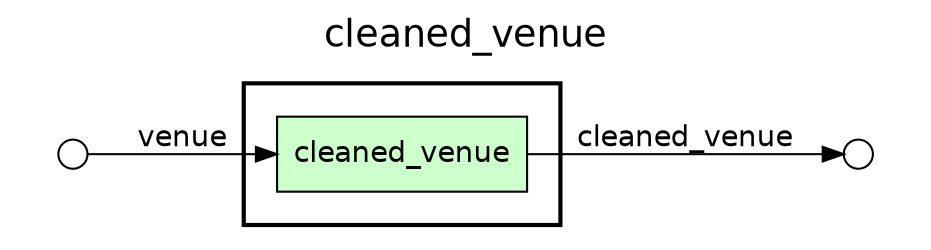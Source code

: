 digraph Workflow {
rankdir=LR
fontname=Helvetica; fontsize=18; labelloc=t
label=cleaned_venue
subgraph cluster_workflow_box_outer { label=""; color=black; penwidth=2
subgraph cluster_workflow_box_inner { label=""; penwidth=0
node[shape=box style=filled fillcolor="#CCFFCC" peripheries=1 fontname=Helvetica]
cleaned_venue
edge[fontname=Helvetica]
}}
subgraph cluster_input_ports_group_outer { label=""; penwidth=0
subgraph cluster_input_ports_group_inner { label=""; penwidth=0
node[shape=circle style=filled fillcolor="#FFFFFF" peripheries=1 fontname=Helvetica width=0.2]
venue_input_port [label=""]
}}
subgraph cluster_output_ports_group_outer { label=""; penwidth=0
subgraph cluster_output_ports_group_inner { label=""; penwidth=0
node[shape=circle style=filled fillcolor="#FFFFFF" peripheries=1 fontname=Helvetica width=0.2]
cleaned_venue_output_port [label=""]
}}
edge[fontname=Helvetica]
venue_input_port -> cleaned_venue [label=venue]
edge[fontname=Helvetica]
cleaned_venue -> cleaned_venue_output_port [label=cleaned_venue]
}

